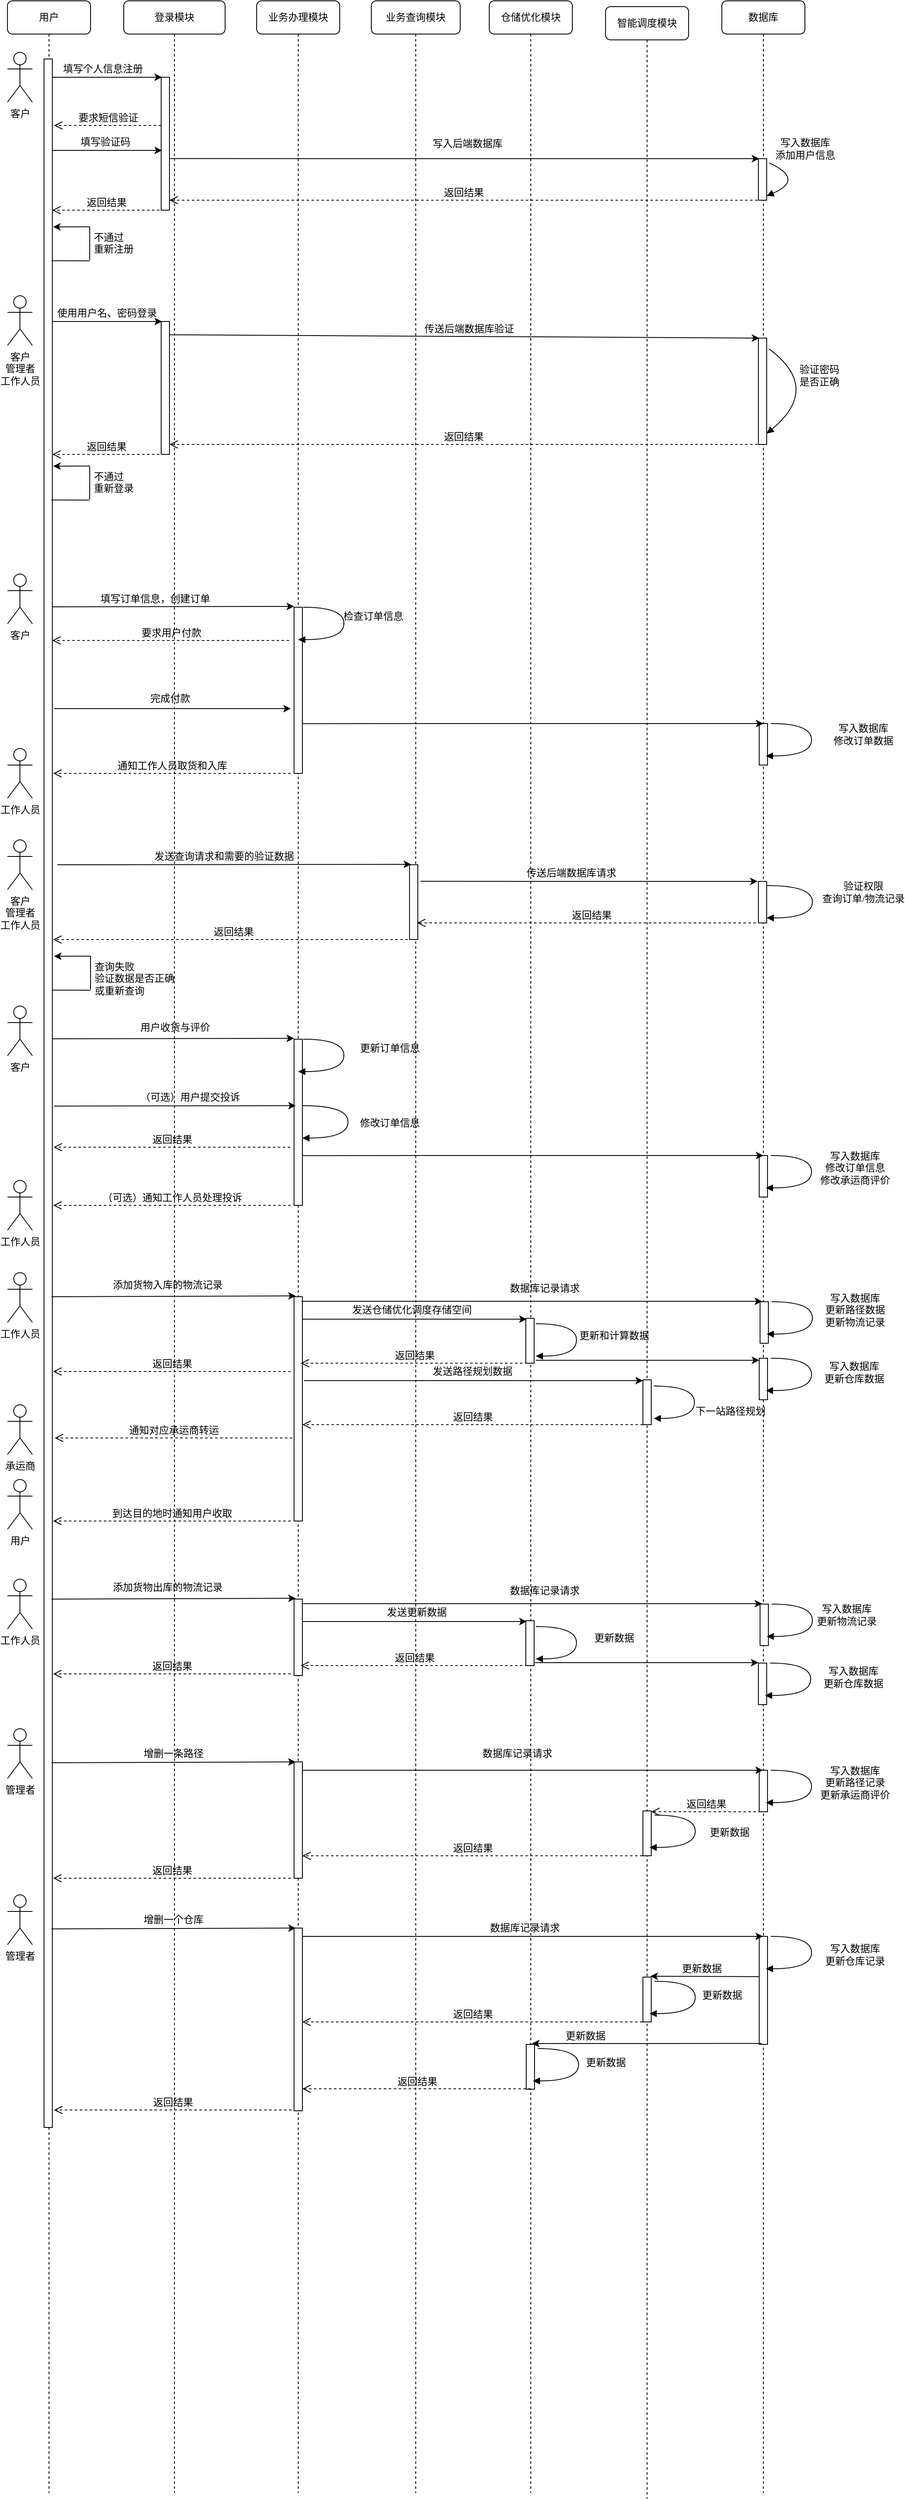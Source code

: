 <mxfile version="12.1.4" type="device" pages="1"><diagram name="Page-1" id="13e1069c-82ec-6db2-03f1-153e76fe0fe0"><mxGraphModel dx="1422" dy="713" grid="1" gridSize="10" guides="1" tooltips="1" connect="1" arrows="1" fold="1" page="1" pageScale="1" pageWidth="1100" pageHeight="850" background="#ffffff" math="0" shadow="0"><root><mxCell id="0"/><mxCell id="1" parent="0"/><mxCell id="7baba1c4bc27f4b0-2" value="登录模块" style="shape=umlLifeline;perimeter=lifelinePerimeter;whiteSpace=wrap;html=1;container=1;collapsible=0;recursiveResize=0;outlineConnect=0;rounded=1;shadow=0;comic=0;labelBackgroundColor=none;strokeColor=#000000;strokeWidth=1;fillColor=#FFFFFF;fontFamily=Verdana;fontSize=12;fontColor=#000000;align=center;" parent="1" vertex="1"><mxGeometry x="240" y="80" width="122" height="3000" as="geometry"/></mxCell><mxCell id="09T6tIwZCqOpD8hp781w-16" value="" style="html=1;points=[];perimeter=orthogonalPerimeter;rounded=0;shadow=0;comic=0;labelBackgroundColor=none;strokeColor=#000000;strokeWidth=1;fillColor=#FFFFFF;fontFamily=Verdana;fontSize=12;fontColor=#000000;align=center;" vertex="1" parent="7baba1c4bc27f4b0-2"><mxGeometry x="45" y="386" width="10" height="160" as="geometry"/></mxCell><mxCell id="09T6tIwZCqOpD8hp781w-185" value="用户收货与评价" style="text;html=1;resizable=0;points=[];autosize=1;align=left;verticalAlign=top;spacingTop=-4;" vertex="1" parent="7baba1c4bc27f4b0-2"><mxGeometry x="18" y="1226" width="100" height="20" as="geometry"/></mxCell><mxCell id="7baba1c4bc27f4b0-3" value="业务办理模块" style="shape=umlLifeline;perimeter=lifelinePerimeter;whiteSpace=wrap;html=1;container=1;collapsible=0;recursiveResize=0;outlineConnect=0;rounded=1;shadow=0;comic=0;labelBackgroundColor=none;strokeColor=#000000;strokeWidth=1;fillColor=#FFFFFF;fontFamily=Verdana;fontSize=12;fontColor=#000000;align=center;" parent="1" vertex="1"><mxGeometry x="400" y="80" width="100" height="3000" as="geometry"/></mxCell><mxCell id="09T6tIwZCqOpD8hp781w-57" value="" style="html=1;points=[];perimeter=orthogonalPerimeter;rounded=0;shadow=0;comic=0;labelBackgroundColor=none;strokeColor=#000000;strokeWidth=1;fillColor=#FFFFFF;fontFamily=Verdana;fontSize=12;fontColor=#000000;align=center;" vertex="1" parent="7baba1c4bc27f4b0-3"><mxGeometry x="45" y="730" width="10" height="200" as="geometry"/></mxCell><mxCell id="09T6tIwZCqOpD8hp781w-117" value="" style="html=1;points=[];perimeter=orthogonalPerimeter;rounded=0;shadow=0;comic=0;labelBackgroundColor=none;strokeColor=#000000;strokeWidth=1;fillColor=#FFFFFF;fontFamily=Verdana;fontSize=12;fontColor=#000000;align=center;" vertex="1" parent="7baba1c4bc27f4b0-3"><mxGeometry x="45" y="1560" width="10" height="270" as="geometry"/></mxCell><mxCell id="09T6tIwZCqOpD8hp781w-207" value="" style="html=1;points=[];perimeter=orthogonalPerimeter;rounded=0;shadow=0;comic=0;labelBackgroundColor=none;strokeColor=#000000;strokeWidth=1;fillColor=#FFFFFF;fontFamily=Verdana;fontSize=12;fontColor=#000000;align=center;" vertex="1" parent="7baba1c4bc27f4b0-3"><mxGeometry x="45" y="2120" width="10" height="140" as="geometry"/></mxCell><mxCell id="7baba1c4bc27f4b0-4" value="业务查询模块" style="shape=umlLifeline;perimeter=lifelinePerimeter;whiteSpace=wrap;html=1;container=1;collapsible=0;recursiveResize=0;outlineConnect=0;rounded=1;shadow=0;comic=0;labelBackgroundColor=none;strokeColor=#000000;strokeWidth=1;fillColor=#FFFFFF;fontFamily=Verdana;fontSize=12;fontColor=#000000;align=center;" parent="1" vertex="1"><mxGeometry x="538" y="80" width="107" height="3000" as="geometry"/></mxCell><mxCell id="09T6tIwZCqOpD8hp781w-84" value="" style="html=1;points=[];perimeter=orthogonalPerimeter;rounded=0;shadow=0;comic=0;labelBackgroundColor=none;strokeColor=#000000;strokeWidth=1;fillColor=#FFFFFF;fontFamily=Verdana;fontSize=12;fontColor=#000000;align=center;" vertex="1" parent="7baba1c4bc27f4b0-4"><mxGeometry x="46" y="1040" width="10" height="90" as="geometry"/></mxCell><mxCell id="09T6tIwZCqOpD8hp781w-149" value="&lt;font face=&quot;Verdana&quot;&gt;发送更新数据&lt;/font&gt;" style="text;html=1;resizable=0;points=[];autosize=1;align=left;verticalAlign=top;spacingTop=-4;" vertex="1" parent="7baba1c4bc27f4b0-4"><mxGeometry x="17" y="1930" width="90" height="20" as="geometry"/></mxCell><mxCell id="7baba1c4bc27f4b0-5" value="仓储优化模块" style="shape=umlLifeline;perimeter=lifelinePerimeter;whiteSpace=wrap;html=1;container=1;collapsible=0;recursiveResize=0;outlineConnect=0;rounded=1;shadow=0;comic=0;labelBackgroundColor=none;strokeColor=#000000;strokeWidth=1;fillColor=#FFFFFF;fontFamily=Verdana;fontSize=12;fontColor=#000000;align=center;" parent="1" vertex="1"><mxGeometry x="680" y="80" width="100" height="3000" as="geometry"/></mxCell><mxCell id="09T6tIwZCqOpD8hp781w-122" value="" style="html=1;points=[];perimeter=orthogonalPerimeter;rounded=0;shadow=0;comic=0;labelBackgroundColor=none;strokeColor=#000000;strokeWidth=1;fillColor=#FFFFFF;fontFamily=Verdana;fontSize=12;fontColor=#000000;align=center;" vertex="1" parent="7baba1c4bc27f4b0-5"><mxGeometry x="44" y="1586" width="10" height="54" as="geometry"/></mxCell><mxCell id="7baba1c4bc27f4b0-6" value="智能调度模块" style="shape=umlLifeline;perimeter=lifelinePerimeter;whiteSpace=wrap;html=1;container=1;collapsible=0;recursiveResize=0;outlineConnect=0;rounded=1;shadow=0;comic=0;labelBackgroundColor=none;strokeColor=#000000;strokeWidth=1;fillColor=#FFFFFF;fontFamily=Verdana;fontSize=12;fontColor=#000000;align=center;" parent="1" vertex="1"><mxGeometry x="820" y="87" width="100" height="3000" as="geometry"/></mxCell><mxCell id="09T6tIwZCqOpD8hp781w-129" value="" style="html=1;points=[];perimeter=orthogonalPerimeter;rounded=0;shadow=0;comic=0;labelBackgroundColor=none;strokeColor=#000000;strokeWidth=1;fillColor=#FFFFFF;fontFamily=Verdana;fontSize=12;fontColor=#000000;align=center;" vertex="1" parent="7baba1c4bc27f4b0-6"><mxGeometry x="45" y="1653" width="10" height="54" as="geometry"/></mxCell><mxCell id="09T6tIwZCqOpD8hp781w-212" value="" style="html=1;points=[];perimeter=orthogonalPerimeter;rounded=0;shadow=0;comic=0;labelBackgroundColor=none;strokeColor=#000000;strokeWidth=1;fillColor=#FFFFFF;fontFamily=Verdana;fontSize=12;fontColor=#000000;align=center;" vertex="1" parent="7baba1c4bc27f4b0-6"><mxGeometry x="45" y="2172" width="10" height="54" as="geometry"/></mxCell><mxCell id="7baba1c4bc27f4b0-7" value="数据库" style="shape=umlLifeline;perimeter=lifelinePerimeter;whiteSpace=wrap;html=1;container=1;collapsible=0;recursiveResize=0;outlineConnect=0;rounded=1;shadow=0;comic=0;labelBackgroundColor=none;strokeColor=#000000;strokeWidth=1;fillColor=#FFFFFF;fontFamily=Verdana;fontSize=12;fontColor=#000000;align=center;" parent="1" vertex="1"><mxGeometry x="960" y="80" width="100" height="3000" as="geometry"/></mxCell><mxCell id="09T6tIwZCqOpD8hp781w-19" value="" style="html=1;points=[];perimeter=orthogonalPerimeter;rounded=0;shadow=0;comic=0;labelBackgroundColor=none;strokeColor=#000000;strokeWidth=1;fillColor=#FFFFFF;fontFamily=Verdana;fontSize=12;fontColor=#000000;align=center;" vertex="1" parent="7baba1c4bc27f4b0-7"><mxGeometry x="44" y="406" width="10" height="128" as="geometry"/></mxCell><mxCell id="09T6tIwZCqOpD8hp781w-24" value="验证密码&lt;br&gt;是否正确" style="html=1;verticalAlign=bottom;endArrow=block;labelBackgroundColor=none;fontFamily=Verdana;fontSize=12;elbow=vertical;edgeStyle=orthogonalEdgeStyle;curved=1;exitX=1.3;exitY=0.102;exitDx=0;exitDy=0;exitPerimeter=0;entryX=1;entryY=0.898;entryDx=0;entryDy=0;entryPerimeter=0;" edge="1" parent="7baba1c4bc27f4b0-7" source="09T6tIwZCqOpD8hp781w-19" target="09T6tIwZCqOpD8hp781w-19"><mxGeometry relative="1" as="geometry"><mxPoint x="70" y="416" as="sourcePoint"/><mxPoint x="70" y="454" as="targetPoint"/><Array as="points"><mxPoint x="120" y="466"/></Array></mxGeometry></mxCell><mxCell id="09T6tIwZCqOpD8hp781w-75" value="" style="html=1;points=[];perimeter=orthogonalPerimeter;rounded=0;shadow=0;comic=0;labelBackgroundColor=none;strokeColor=#000000;strokeWidth=1;fillColor=#FFFFFF;fontFamily=Verdana;fontSize=12;fontColor=#000000;align=center;" vertex="1" parent="7baba1c4bc27f4b0-7"><mxGeometry x="45" y="870" width="10" height="50" as="geometry"/></mxCell><mxCell id="09T6tIwZCqOpD8hp781w-92" value="" style="html=1;points=[];perimeter=orthogonalPerimeter;rounded=0;shadow=0;comic=0;labelBackgroundColor=none;strokeColor=#000000;strokeWidth=1;fillColor=#FFFFFF;fontFamily=Verdana;fontSize=12;fontColor=#000000;align=center;" vertex="1" parent="7baba1c4bc27f4b0-7"><mxGeometry x="44" y="1060" width="10" height="50" as="geometry"/></mxCell><mxCell id="09T6tIwZCqOpD8hp781w-162" value="" style="html=1;points=[];perimeter=orthogonalPerimeter;rounded=0;shadow=0;comic=0;labelBackgroundColor=none;strokeColor=#000000;strokeWidth=1;fillColor=#FFFFFF;fontFamily=Verdana;fontSize=12;fontColor=#000000;align=center;" vertex="1" parent="7baba1c4bc27f4b0-7"><mxGeometry x="45" y="1634" width="10" height="50" as="geometry"/></mxCell><mxCell id="09T6tIwZCqOpD8hp781w-163" value="写入数据库&lt;br&gt;更新仓库数据" style="html=1;verticalAlign=bottom;endArrow=block;labelBackgroundColor=none;fontFamily=Verdana;fontSize=12;elbow=vertical;edgeStyle=orthogonalEdgeStyle;curved=1;exitX=1.066;exitY=0.713;exitPerimeter=0;" edge="1" parent="7baba1c4bc27f4b0-7"><mxGeometry x="0.231" y="-51" relative="1" as="geometry"><mxPoint x="59" y="1634" as="sourcePoint"/><mxPoint x="53" y="1673" as="targetPoint"/><Array as="points"><mxPoint x="108" y="1634"/><mxPoint x="108" y="1673"/></Array><mxPoint x="51" y="46" as="offset"/></mxGeometry></mxCell><mxCell id="09T6tIwZCqOpD8hp781w-210" value="" style="html=1;points=[];perimeter=orthogonalPerimeter;rounded=0;shadow=0;comic=0;labelBackgroundColor=none;strokeColor=#000000;strokeWidth=1;fillColor=#FFFFFF;fontFamily=Verdana;fontSize=12;fontColor=#000000;align=center;" vertex="1" parent="7baba1c4bc27f4b0-7"><mxGeometry x="45" y="2130" width="10" height="50" as="geometry"/></mxCell><mxCell id="7baba1c4bc27f4b0-8" value="用户" style="shape=umlLifeline;perimeter=lifelinePerimeter;whiteSpace=wrap;html=1;container=1;collapsible=0;recursiveResize=0;outlineConnect=0;rounded=1;shadow=0;comic=0;labelBackgroundColor=none;strokeColor=#000000;strokeWidth=1;fillColor=#FFFFFF;fontFamily=Verdana;fontSize=12;fontColor=#000000;align=center;" parent="1" vertex="1"><mxGeometry x="100" y="80" width="100" height="3000" as="geometry"/></mxCell><mxCell id="09T6tIwZCqOpD8hp781w-9" value="" style="html=1;points=[];perimeter=orthogonalPerimeter;rounded=0;shadow=0;comic=0;labelBackgroundColor=none;strokeColor=#000000;strokeWidth=1;fillColor=#FFFFFF;fontFamily=Verdana;fontSize=12;fontColor=#000000;align=center;" vertex="1" parent="7baba1c4bc27f4b0-8"><mxGeometry x="44" y="70" width="10" height="2490" as="geometry"/></mxCell><mxCell id="09T6tIwZCqOpD8hp781w-1" value="客户&lt;br&gt;管理者&lt;br&gt;工作人员" style="shape=umlActor;verticalLabelPosition=bottom;labelBackgroundColor=#ffffff;verticalAlign=top;html=1;outlineConnect=0;" vertex="1" parent="1"><mxGeometry x="100" y="435" width="30" height="60" as="geometry"/></mxCell><mxCell id="09T6tIwZCqOpD8hp781w-15" value="" style="endArrow=classic;html=1;entryX=0.1;entryY=0;entryDx=0;entryDy=0;entryPerimeter=0;" edge="1" parent="1" target="09T6tIwZCqOpD8hp781w-16"><mxGeometry width="50" height="50" relative="1" as="geometry"><mxPoint x="154" y="466" as="sourcePoint"/><mxPoint x="280" y="466" as="targetPoint"/></mxGeometry></mxCell><mxCell id="09T6tIwZCqOpD8hp781w-18" value="&lt;font face=&quot;Verdana&quot;&gt;使用用户名、密码登录&lt;/font&gt;" style="text;html=1;resizable=0;points=[];autosize=1;align=left;verticalAlign=top;spacingTop=-4;" vertex="1" parent="1"><mxGeometry x="158" y="446" width="140" height="20" as="geometry"/></mxCell><mxCell id="09T6tIwZCqOpD8hp781w-21" value="" style="endArrow=classic;html=1;exitX=1;exitY=0.1;exitDx=0;exitDy=0;exitPerimeter=0;entryX=0.1;entryY=0;entryDx=0;entryDy=0;entryPerimeter=0;" edge="1" parent="1" source="09T6tIwZCqOpD8hp781w-16" target="09T6tIwZCqOpD8hp781w-19"><mxGeometry width="50" height="50" relative="1" as="geometry"><mxPoint x="320" y="486" as="sourcePoint"/><mxPoint x="1000" y="487" as="targetPoint"/></mxGeometry></mxCell><mxCell id="09T6tIwZCqOpD8hp781w-22" value="&lt;font face=&quot;Verdana&quot;&gt;传送后端数据库验证&lt;/font&gt;" style="text;html=1;resizable=0;points=[];autosize=1;align=left;verticalAlign=top;spacingTop=-4;" vertex="1" parent="1"><mxGeometry x="600" y="465" width="120" height="20" as="geometry"/></mxCell><mxCell id="09T6tIwZCqOpD8hp781w-25" value="返回结果" style="html=1;verticalAlign=bottom;endArrow=open;dashed=1;endSize=8;labelBackgroundColor=none;fontFamily=Verdana;fontSize=12;edgeStyle=elbowEdgeStyle;elbow=vertical;" edge="1" parent="1" target="09T6tIwZCqOpD8hp781w-16"><mxGeometry relative="1" as="geometry"><mxPoint x="873" y="614" as="targetPoint"/><Array as="points"><mxPoint x="948" y="614"/><mxPoint x="978" y="614"/></Array><mxPoint x="1003" y="614" as="sourcePoint"/></mxGeometry></mxCell><mxCell id="09T6tIwZCqOpD8hp781w-27" value="返回结果" style="html=1;verticalAlign=bottom;endArrow=open;dashed=1;endSize=8;labelBackgroundColor=none;fontFamily=Verdana;fontSize=12;edgeStyle=elbowEdgeStyle;elbow=vertical;exitX=-0.2;exitY=1;exitDx=0;exitDy=0;exitPerimeter=0;" edge="1" parent="1" source="09T6tIwZCqOpD8hp781w-16"><mxGeometry relative="1" as="geometry"><mxPoint x="154" y="626" as="targetPoint"/><Array as="points"/><mxPoint x="280" y="626" as="sourcePoint"/></mxGeometry></mxCell><mxCell id="09T6tIwZCqOpD8hp781w-32" value="" style="endArrow=none;html=1;exitX=1;exitY=0.903;exitDx=0;exitDy=0;exitPerimeter=0;" edge="1" parent="1"><mxGeometry width="50" height="50" relative="1" as="geometry"><mxPoint x="153" y="680.9" as="sourcePoint"/><mxPoint x="199" y="681" as="targetPoint"/></mxGeometry></mxCell><mxCell id="09T6tIwZCqOpD8hp781w-33" value="" style="endArrow=none;html=1;" edge="1" parent="1"><mxGeometry width="50" height="50" relative="1" as="geometry"><mxPoint x="199" y="680" as="sourcePoint"/><mxPoint x="199" y="640" as="targetPoint"/></mxGeometry></mxCell><mxCell id="09T6tIwZCqOpD8hp781w-35" value="" style="endArrow=classic;html=1;entryX=1.2;entryY=0.767;entryDx=0;entryDy=0;entryPerimeter=0;" edge="1" parent="1"><mxGeometry width="50" height="50" relative="1" as="geometry"><mxPoint x="199" y="640" as="sourcePoint"/><mxPoint x="155" y="640.1" as="targetPoint"/></mxGeometry></mxCell><mxCell id="09T6tIwZCqOpD8hp781w-36" value="不通过&lt;br&gt;重新登录" style="text;html=1;resizable=0;points=[];autosize=1;align=left;verticalAlign=top;spacingTop=-4;" vertex="1" parent="1"><mxGeometry x="202" y="643" width="60" height="30" as="geometry"/></mxCell><mxCell id="09T6tIwZCqOpD8hp781w-37" value="" style="html=1;points=[];perimeter=orthogonalPerimeter;rounded=0;shadow=0;comic=0;labelBackgroundColor=none;strokeColor=#000000;strokeWidth=1;fillColor=#FFFFFF;fontFamily=Verdana;fontSize=12;fontColor=#000000;align=center;" vertex="1" parent="1"><mxGeometry x="285" y="172" width="10" height="160" as="geometry"/></mxCell><mxCell id="09T6tIwZCqOpD8hp781w-38" value="" style="html=1;points=[];perimeter=orthogonalPerimeter;rounded=0;shadow=0;comic=0;labelBackgroundColor=none;strokeColor=#000000;strokeWidth=1;fillColor=#FFFFFF;fontFamily=Verdana;fontSize=12;fontColor=#000000;align=center;" vertex="1" parent="1"><mxGeometry x="1004" y="270" width="10" height="50" as="geometry"/></mxCell><mxCell id="09T6tIwZCqOpD8hp781w-39" value="写入数据库&lt;br&gt;添加用户信息" style="html=1;verticalAlign=bottom;endArrow=block;labelBackgroundColor=none;fontFamily=Verdana;fontSize=12;elbow=vertical;edgeStyle=orthogonalEdgeStyle;curved=1;exitX=1.3;exitY=0.102;exitDx=0;exitDy=0;exitPerimeter=0;entryX=1;entryY=0.898;entryDx=0;entryDy=0;entryPerimeter=0;" edge="1" parent="1" source="09T6tIwZCqOpD8hp781w-38" target="09T6tIwZCqOpD8hp781w-38"><mxGeometry x="-0.201" y="18" relative="1" as="geometry"><mxPoint x="70" y="122" as="sourcePoint"/><mxPoint x="70" y="160" as="targetPoint"/><Array as="points"><mxPoint x="1060" y="295"/></Array><mxPoint as="offset"/></mxGeometry></mxCell><mxCell id="09T6tIwZCqOpD8hp781w-40" value="客户" style="shape=umlActor;verticalLabelPosition=bottom;labelBackgroundColor=#ffffff;verticalAlign=top;html=1;outlineConnect=0;" vertex="1" parent="1"><mxGeometry x="100" y="142" width="30" height="60" as="geometry"/></mxCell><mxCell id="09T6tIwZCqOpD8hp781w-41" value="" style="endArrow=classic;html=1;entryX=0.1;entryY=0;entryDx=0;entryDy=0;entryPerimeter=0;" edge="1" parent="1" target="09T6tIwZCqOpD8hp781w-37"><mxGeometry width="50" height="50" relative="1" as="geometry"><mxPoint x="154" y="172" as="sourcePoint"/><mxPoint x="280" y="172" as="targetPoint"/></mxGeometry></mxCell><mxCell id="09T6tIwZCqOpD8hp781w-42" value="&lt;font face=&quot;Verdana&quot;&gt;填写个人信息注册&lt;/font&gt;" style="text;html=1;resizable=0;points=[];autosize=1;align=left;verticalAlign=top;spacingTop=-4;" vertex="1" parent="1"><mxGeometry x="164.5" y="152" width="110" height="20" as="geometry"/></mxCell><mxCell id="09T6tIwZCqOpD8hp781w-43" value="" style="endArrow=classic;html=1;entryX=0.1;entryY=0;entryDx=0;entryDy=0;entryPerimeter=0;exitX=1.071;exitY=0.612;exitDx=0;exitDy=0;exitPerimeter=0;" edge="1" parent="1" source="09T6tIwZCqOpD8hp781w-37" target="09T6tIwZCqOpD8hp781w-38"><mxGeometry width="50" height="50" relative="1" as="geometry"><mxPoint x="330" y="270" as="sourcePoint"/><mxPoint x="1000" y="193" as="targetPoint"/></mxGeometry></mxCell><mxCell id="09T6tIwZCqOpD8hp781w-44" value="&lt;font face=&quot;Verdana&quot;&gt;写入后端数据库&lt;/font&gt;" style="text;html=1;resizable=0;points=[];autosize=1;align=left;verticalAlign=top;spacingTop=-4;" vertex="1" parent="1"><mxGeometry x="610" y="242" width="100" height="20" as="geometry"/></mxCell><mxCell id="09T6tIwZCqOpD8hp781w-45" value="返回结果" style="html=1;verticalAlign=bottom;endArrow=open;dashed=1;endSize=8;labelBackgroundColor=none;fontFamily=Verdana;fontSize=12;edgeStyle=elbowEdgeStyle;elbow=vertical;" edge="1" parent="1" target="09T6tIwZCqOpD8hp781w-37"><mxGeometry relative="1" as="geometry"><mxPoint x="873" y="320" as="targetPoint"/><Array as="points"><mxPoint x="948" y="320"/><mxPoint x="978" y="320"/></Array><mxPoint x="1003" y="320" as="sourcePoint"/></mxGeometry></mxCell><mxCell id="09T6tIwZCqOpD8hp781w-46" value="返回结果" style="html=1;verticalAlign=bottom;endArrow=open;dashed=1;endSize=8;labelBackgroundColor=none;fontFamily=Verdana;fontSize=12;edgeStyle=elbowEdgeStyle;elbow=vertical;exitX=-0.2;exitY=1;exitDx=0;exitDy=0;exitPerimeter=0;" edge="1" parent="1" source="09T6tIwZCqOpD8hp781w-37"><mxGeometry relative="1" as="geometry"><mxPoint x="154" y="332" as="targetPoint"/><Array as="points"/><mxPoint x="280" y="332" as="sourcePoint"/></mxGeometry></mxCell><mxCell id="09T6tIwZCqOpD8hp781w-49" value="要求短信验证" style="html=1;verticalAlign=bottom;endArrow=open;dashed=1;endSize=8;labelBackgroundColor=none;fontFamily=Verdana;fontSize=12;edgeStyle=elbowEdgeStyle;elbow=vertical;exitX=-0.2;exitY=1;exitDx=0;exitDy=0;exitPerimeter=0;" edge="1" parent="1"><mxGeometry relative="1" as="geometry"><mxPoint x="156" y="230" as="targetPoint"/><Array as="points"/><mxPoint x="285" y="230" as="sourcePoint"/></mxGeometry></mxCell><mxCell id="09T6tIwZCqOpD8hp781w-50" value="" style="endArrow=classic;html=1;entryX=0.1;entryY=0;entryDx=0;entryDy=0;entryPerimeter=0;" edge="1" parent="1"><mxGeometry width="50" height="50" relative="1" as="geometry"><mxPoint x="154" y="260" as="sourcePoint"/><mxPoint x="286" y="260" as="targetPoint"/></mxGeometry></mxCell><mxCell id="09T6tIwZCqOpD8hp781w-51" value="填写验证码" style="text;html=1;resizable=0;points=[];autosize=1;align=left;verticalAlign=top;spacingTop=-4;" vertex="1" parent="1"><mxGeometry x="186" y="240" width="80" height="20" as="geometry"/></mxCell><mxCell id="09T6tIwZCqOpD8hp781w-52" value="" style="endArrow=none;html=1;exitX=1;exitY=0.903;exitDx=0;exitDy=0;exitPerimeter=0;" edge="1" parent="1"><mxGeometry width="50" height="50" relative="1" as="geometry"><mxPoint x="153" y="392.9" as="sourcePoint"/><mxPoint x="199" y="393" as="targetPoint"/></mxGeometry></mxCell><mxCell id="09T6tIwZCqOpD8hp781w-53" value="" style="endArrow=none;html=1;" edge="1" parent="1"><mxGeometry width="50" height="50" relative="1" as="geometry"><mxPoint x="199" y="392" as="sourcePoint"/><mxPoint x="199" y="352" as="targetPoint"/></mxGeometry></mxCell><mxCell id="09T6tIwZCqOpD8hp781w-54" value="" style="endArrow=classic;html=1;entryX=1.2;entryY=0.767;entryDx=0;entryDy=0;entryPerimeter=0;" edge="1" parent="1"><mxGeometry width="50" height="50" relative="1" as="geometry"><mxPoint x="199" y="352" as="sourcePoint"/><mxPoint x="155" y="352.1" as="targetPoint"/></mxGeometry></mxCell><mxCell id="09T6tIwZCqOpD8hp781w-55" value="不通过&lt;br&gt;重新注册" style="text;html=1;resizable=0;points=[];autosize=1;align=left;verticalAlign=top;spacingTop=-4;" vertex="1" parent="1"><mxGeometry x="202" y="355" width="60" height="30" as="geometry"/></mxCell><mxCell id="09T6tIwZCqOpD8hp781w-56" value="客户" style="shape=umlActor;verticalLabelPosition=bottom;labelBackgroundColor=#ffffff;verticalAlign=top;html=1;outlineConnect=0;" vertex="1" parent="1"><mxGeometry x="100" y="770" width="30" height="60" as="geometry"/></mxCell><mxCell id="09T6tIwZCqOpD8hp781w-58" value="填写订单信息，创建订单" style="text;html=1;resizable=0;points=[];autosize=1;align=left;verticalAlign=top;spacingTop=-4;" vertex="1" parent="1"><mxGeometry x="210" y="790" width="150" height="20" as="geometry"/></mxCell><mxCell id="09T6tIwZCqOpD8hp781w-60" value="" style="endArrow=classic;html=1;entryX=0;entryY=-0.005;entryDx=0;entryDy=0;entryPerimeter=0;exitX=1.6;exitY=0.606;exitDx=0;exitDy=0;exitPerimeter=0;" edge="1" parent="1" target="09T6tIwZCqOpD8hp781w-57"><mxGeometry width="50" height="50" relative="1" as="geometry"><mxPoint x="154" y="809.54" as="sourcePoint"/><mxPoint x="438.9" y="809.63" as="targetPoint"/></mxGeometry></mxCell><mxCell id="09T6tIwZCqOpD8hp781w-61" value="要求用户付款" style="html=1;verticalAlign=bottom;endArrow=open;dashed=1;endSize=8;labelBackgroundColor=none;fontFamily=Verdana;fontSize=12;edgeStyle=elbowEdgeStyle;elbow=vertical;" edge="1" parent="1"><mxGeometry relative="1" as="geometry"><mxPoint x="154" y="850" as="targetPoint"/><mxPoint x="439" y="850" as="sourcePoint"/></mxGeometry></mxCell><mxCell id="09T6tIwZCqOpD8hp781w-65" value="检查订单信息" style="html=1;verticalAlign=bottom;endArrow=block;labelBackgroundColor=none;fontFamily=Verdana;fontSize=12;elbow=vertical;edgeStyle=orthogonalEdgeStyle;curved=1;exitX=1.066;exitY=0.713;exitPerimeter=0;" edge="1" parent="1"><mxGeometry x="0.231" y="-40" relative="1" as="geometry"><mxPoint x="456" y="810" as="sourcePoint"/><mxPoint x="450" y="849" as="targetPoint"/><Array as="points"><mxPoint x="505" y="810"/><mxPoint x="505" y="849"/></Array><mxPoint x="35" y="21" as="offset"/></mxGeometry></mxCell><mxCell id="09T6tIwZCqOpD8hp781w-66" value="" style="endArrow=none;html=1;exitX=1;exitY=0.903;exitDx=0;exitDy=0;exitPerimeter=0;" edge="1" parent="1"><mxGeometry width="50" height="50" relative="1" as="geometry"><mxPoint x="154" y="1270.9" as="sourcePoint"/><mxPoint x="200" y="1271" as="targetPoint"/></mxGeometry></mxCell><mxCell id="09T6tIwZCqOpD8hp781w-67" value="" style="endArrow=none;html=1;" edge="1" parent="1"><mxGeometry width="50" height="50" relative="1" as="geometry"><mxPoint x="200" y="1270" as="sourcePoint"/><mxPoint x="200" y="1230" as="targetPoint"/></mxGeometry></mxCell><mxCell id="09T6tIwZCqOpD8hp781w-68" value="" style="endArrow=classic;html=1;entryX=1.2;entryY=0.767;entryDx=0;entryDy=0;entryPerimeter=0;" edge="1" parent="1"><mxGeometry width="50" height="50" relative="1" as="geometry"><mxPoint x="200" y="1230" as="sourcePoint"/><mxPoint x="156" y="1230.1" as="targetPoint"/></mxGeometry></mxCell><mxCell id="09T6tIwZCqOpD8hp781w-69" value="查询失败&lt;br&gt;验证数据是否正确&lt;br&gt;或重新查询" style="text;html=1;resizable=0;points=[];autosize=1;align=left;verticalAlign=top;spacingTop=-4;" vertex="1" parent="1"><mxGeometry x="203" y="1233" width="110" height="40" as="geometry"/></mxCell><mxCell id="09T6tIwZCqOpD8hp781w-71" value="" style="endArrow=classic;html=1;" edge="1" parent="1"><mxGeometry width="50" height="50" relative="1" as="geometry"><mxPoint x="156" y="932" as="sourcePoint"/><mxPoint x="441" y="932" as="targetPoint"/></mxGeometry></mxCell><mxCell id="09T6tIwZCqOpD8hp781w-72" value="&lt;font face=&quot;Verdana&quot;&gt;完成付款&lt;/font&gt;" style="text;html=1;resizable=0;points=[];autosize=1;align=left;verticalAlign=top;spacingTop=-4;" vertex="1" parent="1"><mxGeometry x="270" y="910" width="60" height="20" as="geometry"/></mxCell><mxCell id="09T6tIwZCqOpD8hp781w-74" value="" style="endArrow=classic;html=1;entryX=0.5;entryY=0;entryDx=0;entryDy=0;entryPerimeter=0;exitX=1;exitY=0.667;exitDx=0;exitDy=0;exitPerimeter=0;" edge="1" parent="1"><mxGeometry width="50" height="50" relative="1" as="geometry"><mxPoint x="455" y="950.07" as="sourcePoint"/><mxPoint x="1010" y="950" as="targetPoint"/></mxGeometry></mxCell><mxCell id="09T6tIwZCqOpD8hp781w-80" value="写入数据库&lt;br&gt;修改订单数据" style="html=1;verticalAlign=bottom;endArrow=block;labelBackgroundColor=none;fontFamily=Verdana;fontSize=12;elbow=vertical;edgeStyle=orthogonalEdgeStyle;curved=1;exitX=1.066;exitY=0.713;exitPerimeter=0;" edge="1" parent="1"><mxGeometry x="0.231" y="-63" relative="1" as="geometry"><mxPoint x="1019" y="950" as="sourcePoint"/><mxPoint x="1013" y="989" as="targetPoint"/><Array as="points"><mxPoint x="1068" y="950"/><mxPoint x="1068" y="989"/></Array><mxPoint x="62" y="54" as="offset"/></mxGeometry></mxCell><mxCell id="09T6tIwZCqOpD8hp781w-85" value="" style="endArrow=classic;html=1;exitX=1.6;exitY=0.606;exitDx=0;exitDy=0;exitPerimeter=0;" edge="1" parent="1"><mxGeometry width="50" height="50" relative="1" as="geometry"><mxPoint x="160" y="1120.04" as="sourcePoint"/><mxPoint x="586" y="1119.5" as="targetPoint"/></mxGeometry></mxCell><mxCell id="09T6tIwZCqOpD8hp781w-86" value="&lt;font face=&quot;Verdana&quot;&gt;发送查询请求和需要的验证数据&lt;/font&gt;" style="text;html=1;resizable=0;points=[];autosize=1;align=left;verticalAlign=top;spacingTop=-4;" vertex="1" parent="1"><mxGeometry x="275" y="1100" width="180" height="20" as="geometry"/></mxCell><mxCell id="09T6tIwZCqOpD8hp781w-91" value="" style="endArrow=classic;html=1;exitX=1.071;exitY=0.612;exitDx=0;exitDy=0;exitPerimeter=0;" edge="1" parent="1"><mxGeometry width="50" height="50" relative="1" as="geometry"><mxPoint x="597.21" y="1139.92" as="sourcePoint"/><mxPoint x="1003" y="1140" as="targetPoint"/></mxGeometry></mxCell><mxCell id="09T6tIwZCqOpD8hp781w-94" value="验证权限&lt;br&gt;查询订单/物流记录" style="html=1;verticalAlign=bottom;endArrow=block;labelBackgroundColor=none;fontFamily=Verdana;fontSize=12;elbow=vertical;edgeStyle=orthogonalEdgeStyle;curved=1;" edge="1" parent="1"><mxGeometry x="0.262" y="-63" relative="1" as="geometry"><mxPoint x="1014" y="1145" as="sourcePoint"/><mxPoint x="1014" y="1184" as="targetPoint"/><Array as="points"><mxPoint x="1069" y="1145"/><mxPoint x="1069" y="1184"/></Array><mxPoint x="61" y="49" as="offset"/></mxGeometry></mxCell><mxCell id="09T6tIwZCqOpD8hp781w-96" value="&lt;font face=&quot;Verdana&quot;&gt;传送后端数据库请求&lt;/font&gt;" style="text;html=1;resizable=0;points=[];autosize=1;align=left;verticalAlign=top;spacingTop=-4;" vertex="1" parent="1"><mxGeometry x="723" y="1120" width="120" height="20" as="geometry"/></mxCell><mxCell id="09T6tIwZCqOpD8hp781w-98" value="返回结果" style="html=1;verticalAlign=bottom;endArrow=open;dashed=1;endSize=8;labelBackgroundColor=none;fontFamily=Verdana;fontSize=12;edgeStyle=elbowEdgeStyle;elbow=vertical;exitX=0.1;exitY=1;exitDx=0;exitDy=0;exitPerimeter=0;" edge="1" parent="1"><mxGeometry relative="1" as="geometry"><mxPoint x="593" y="1190" as="targetPoint"/><mxPoint x="1013" y="1190" as="sourcePoint"/></mxGeometry></mxCell><mxCell id="09T6tIwZCqOpD8hp781w-99" value="返回结果" style="html=1;verticalAlign=bottom;endArrow=open;dashed=1;endSize=8;labelBackgroundColor=none;fontFamily=Verdana;fontSize=12;edgeStyle=elbowEdgeStyle;elbow=vertical;exitX=0.1;exitY=0.995;exitDx=0;exitDy=0;exitPerimeter=0;" edge="1" parent="1"><mxGeometry relative="1" as="geometry"><mxPoint x="155" y="1210" as="targetPoint"/><mxPoint x="588" y="1210" as="sourcePoint"/></mxGeometry></mxCell><mxCell id="09T6tIwZCqOpD8hp781w-102" value="客户&lt;br&gt;管理者&lt;br&gt;工作人员" style="shape=umlActor;verticalLabelPosition=bottom;labelBackgroundColor=#ffffff;verticalAlign=top;html=1;outlineConnect=0;" vertex="1" parent="1"><mxGeometry x="100" y="1090" width="30" height="60" as="geometry"/></mxCell><mxCell id="09T6tIwZCqOpD8hp781w-113" value="通知工作人员取货和入库" style="html=1;verticalAlign=bottom;endArrow=open;dashed=1;endSize=8;labelBackgroundColor=none;fontFamily=Verdana;fontSize=12;edgeStyle=elbowEdgeStyle;elbow=vertical;" edge="1" parent="1"><mxGeometry relative="1" as="geometry"><mxPoint x="155" y="1010" as="targetPoint"/><mxPoint x="441" y="1010" as="sourcePoint"/></mxGeometry></mxCell><mxCell id="09T6tIwZCqOpD8hp781w-114" value="工作人员" style="shape=umlActor;verticalLabelPosition=bottom;labelBackgroundColor=#ffffff;verticalAlign=top;html=1;outlineConnect=0;" vertex="1" parent="1"><mxGeometry x="100" y="1611" width="30" height="60" as="geometry"/></mxCell><mxCell id="09T6tIwZCqOpD8hp781w-118" value="" style="endArrow=classic;html=1;" edge="1" parent="1"><mxGeometry width="50" height="50" relative="1" as="geometry"><mxPoint x="153" y="1640" as="sourcePoint"/><mxPoint x="447" y="1639" as="targetPoint"/></mxGeometry></mxCell><mxCell id="09T6tIwZCqOpD8hp781w-119" value="&lt;font face=&quot;Verdana&quot;&gt;添加货物入库的物流记录&lt;/font&gt;" style="text;html=1;resizable=0;points=[];autosize=1;align=left;verticalAlign=top;spacingTop=-4;" vertex="1" parent="1"><mxGeometry x="225" y="1616" width="150" height="20" as="geometry"/></mxCell><mxCell id="09T6tIwZCqOpD8hp781w-120" value="返回结果" style="html=1;verticalAlign=bottom;endArrow=open;dashed=1;endSize=8;labelBackgroundColor=none;fontFamily=Verdana;fontSize=12;edgeStyle=elbowEdgeStyle;elbow=vertical;" edge="1" parent="1"><mxGeometry relative="1" as="geometry"><mxPoint x="155" y="1730" as="targetPoint"/><mxPoint x="441" y="1730" as="sourcePoint"/></mxGeometry></mxCell><mxCell id="09T6tIwZCqOpD8hp781w-124" value="" style="endArrow=classic;html=1;" edge="1" parent="1"><mxGeometry width="50" height="50" relative="1" as="geometry"><mxPoint x="455" y="1667" as="sourcePoint"/><mxPoint x="725" y="1667" as="targetPoint"/></mxGeometry></mxCell><mxCell id="09T6tIwZCqOpD8hp781w-125" value="&lt;font face=&quot;Verdana&quot;&gt;发送仓储优化调度存储空间&lt;/font&gt;" style="text;html=1;resizable=0;points=[];autosize=1;align=left;verticalAlign=top;spacingTop=-4;" vertex="1" parent="1"><mxGeometry x="513" y="1646" width="160" height="20" as="geometry"/></mxCell><mxCell id="09T6tIwZCqOpD8hp781w-126" value="返回结果" style="html=1;verticalAlign=bottom;endArrow=open;dashed=1;endSize=8;labelBackgroundColor=none;fontFamily=Verdana;fontSize=12;edgeStyle=elbowEdgeStyle;elbow=vertical;" edge="1" parent="1"><mxGeometry relative="1" as="geometry"><mxPoint x="453" y="1720" as="targetPoint"/><mxPoint x="726" y="1720" as="sourcePoint"/></mxGeometry></mxCell><mxCell id="09T6tIwZCqOpD8hp781w-128" value="更新和计算数据" style="html=1;verticalAlign=bottom;endArrow=block;labelBackgroundColor=none;fontFamily=Verdana;fontSize=12;elbow=vertical;edgeStyle=orthogonalEdgeStyle;curved=1;exitX=1.066;exitY=0.713;exitPerimeter=0;" edge="1" parent="1"><mxGeometry x="0.285" y="-48" relative="1" as="geometry"><mxPoint x="736" y="1672.5" as="sourcePoint"/><mxPoint x="736" y="1711.5" as="targetPoint"/><Array as="points"><mxPoint x="785" y="1672.5"/><mxPoint x="785" y="1711.5"/></Array><mxPoint x="45" y="32" as="offset"/></mxGeometry></mxCell><mxCell id="09T6tIwZCqOpD8hp781w-130" value="" style="endArrow=classic;html=1;" edge="1" parent="1" target="09T6tIwZCqOpD8hp781w-129"><mxGeometry width="50" height="50" relative="1" as="geometry"><mxPoint x="457" y="1741" as="sourcePoint"/><mxPoint x="727" y="1741" as="targetPoint"/></mxGeometry></mxCell><mxCell id="09T6tIwZCqOpD8hp781w-131" value="&lt;font face=&quot;Verdana&quot;&gt;发送路径规划数据&lt;/font&gt;" style="text;html=1;resizable=0;points=[];autosize=1;align=left;verticalAlign=top;spacingTop=-4;" vertex="1" parent="1"><mxGeometry x="610" y="1720" width="110" height="20" as="geometry"/></mxCell><mxCell id="09T6tIwZCqOpD8hp781w-132" value="返回结果" style="html=1;verticalAlign=bottom;endArrow=open;dashed=1;endSize=8;labelBackgroundColor=none;fontFamily=Verdana;fontSize=12;edgeStyle=elbowEdgeStyle;elbow=vertical;" edge="1" parent="1" source="09T6tIwZCqOpD8hp781w-129"><mxGeometry relative="1" as="geometry"><mxPoint x="455" y="1794" as="targetPoint"/><mxPoint x="728" y="1794" as="sourcePoint"/></mxGeometry></mxCell><mxCell id="09T6tIwZCqOpD8hp781w-133" value="下一站路径规划" style="html=1;verticalAlign=bottom;endArrow=block;labelBackgroundColor=none;fontFamily=Verdana;fontSize=12;elbow=vertical;edgeStyle=orthogonalEdgeStyle;curved=1;exitX=1.066;exitY=0.713;exitPerimeter=0;" edge="1" parent="1"><mxGeometry x="0.295" y="-43" relative="1" as="geometry"><mxPoint x="878" y="1747.5" as="sourcePoint"/><mxPoint x="878" y="1786.5" as="targetPoint"/><Array as="points"><mxPoint x="927" y="1747"/><mxPoint x="927" y="1786"/></Array><mxPoint x="43" y="43" as="offset"/></mxGeometry></mxCell><mxCell id="09T6tIwZCqOpD8hp781w-136" value="通知对应承运商转运" style="html=1;verticalAlign=bottom;endArrow=open;dashed=1;endSize=8;labelBackgroundColor=none;fontFamily=Verdana;fontSize=12;edgeStyle=elbowEdgeStyle;elbow=vertical;" edge="1" parent="1"><mxGeometry relative="1" as="geometry"><mxPoint x="157" y="1810" as="targetPoint"/><mxPoint x="443" y="1810" as="sourcePoint"/></mxGeometry></mxCell><mxCell id="09T6tIwZCqOpD8hp781w-137" value="" style="endArrow=classic;html=1;" edge="1" parent="1"><mxGeometry width="50" height="50" relative="1" as="geometry"><mxPoint x="454" y="1645.5" as="sourcePoint"/><mxPoint x="1008.5" y="1645.5" as="targetPoint"/></mxGeometry></mxCell><mxCell id="09T6tIwZCqOpD8hp781w-138" value="" style="html=1;points=[];perimeter=orthogonalPerimeter;rounded=0;shadow=0;comic=0;labelBackgroundColor=none;strokeColor=#000000;strokeWidth=1;fillColor=#FFFFFF;fontFamily=Verdana;fontSize=12;fontColor=#000000;align=center;" vertex="1" parent="1"><mxGeometry x="1006" y="1646" width="10" height="50" as="geometry"/></mxCell><mxCell id="09T6tIwZCqOpD8hp781w-139" value="写入数据库&lt;br&gt;更新路径数据&lt;br&gt;更新物流记录" style="html=1;verticalAlign=bottom;endArrow=block;labelBackgroundColor=none;fontFamily=Verdana;fontSize=12;elbow=vertical;edgeStyle=orthogonalEdgeStyle;curved=1;exitX=1.066;exitY=0.713;exitPerimeter=0;" edge="1" parent="1"><mxGeometry x="0.231" y="-51" relative="1" as="geometry"><mxPoint x="1020" y="1646" as="sourcePoint"/><mxPoint x="1014" y="1685" as="targetPoint"/><Array as="points"><mxPoint x="1069" y="1646"/><mxPoint x="1069" y="1685"/></Array><mxPoint x="51" y="46" as="offset"/></mxGeometry></mxCell><mxCell id="09T6tIwZCqOpD8hp781w-140" value="&lt;font face=&quot;Verdana&quot;&gt;数据库记录请求&lt;/font&gt;" style="text;html=1;resizable=0;points=[];autosize=1;align=left;verticalAlign=top;spacingTop=-4;" vertex="1" parent="1"><mxGeometry x="703" y="1620" width="100" height="20" as="geometry"/></mxCell><mxCell id="09T6tIwZCqOpD8hp781w-141" value="" style="html=1;points=[];perimeter=orthogonalPerimeter;rounded=0;shadow=0;comic=0;labelBackgroundColor=none;strokeColor=#000000;strokeWidth=1;fillColor=#FFFFFF;fontFamily=Verdana;fontSize=12;fontColor=#000000;align=center;" vertex="1" parent="1"><mxGeometry x="445" y="2004" width="10" height="92" as="geometry"/></mxCell><mxCell id="09T6tIwZCqOpD8hp781w-142" value="" style="html=1;points=[];perimeter=orthogonalPerimeter;rounded=0;shadow=0;comic=0;labelBackgroundColor=none;strokeColor=#000000;strokeWidth=1;fillColor=#FFFFFF;fontFamily=Verdana;fontSize=12;fontColor=#000000;align=center;" vertex="1" parent="1"><mxGeometry x="724" y="2030" width="10" height="54" as="geometry"/></mxCell><mxCell id="09T6tIwZCqOpD8hp781w-144" value="工作人员" style="shape=umlActor;verticalLabelPosition=bottom;labelBackgroundColor=#ffffff;verticalAlign=top;html=1;outlineConnect=0;" vertex="1" parent="1"><mxGeometry x="100" y="1980" width="30" height="60" as="geometry"/></mxCell><mxCell id="09T6tIwZCqOpD8hp781w-145" value="" style="endArrow=classic;html=1;" edge="1" parent="1"><mxGeometry width="50" height="50" relative="1" as="geometry"><mxPoint x="153" y="2004" as="sourcePoint"/><mxPoint x="447" y="2003" as="targetPoint"/></mxGeometry></mxCell><mxCell id="09T6tIwZCqOpD8hp781w-146" value="&lt;font face=&quot;Verdana&quot;&gt;添加货物出库的物流记录&lt;/font&gt;" style="text;html=1;resizable=0;points=[];autosize=1;align=left;verticalAlign=top;spacingTop=-4;" vertex="1" parent="1"><mxGeometry x="225" y="1980" width="150" height="20" as="geometry"/></mxCell><mxCell id="09T6tIwZCqOpD8hp781w-147" value="返回结果" style="html=1;verticalAlign=bottom;endArrow=open;dashed=1;endSize=8;labelBackgroundColor=none;fontFamily=Verdana;fontSize=12;edgeStyle=elbowEdgeStyle;elbow=vertical;" edge="1" parent="1"><mxGeometry relative="1" as="geometry"><mxPoint x="155" y="2094" as="targetPoint"/><mxPoint x="441" y="2094" as="sourcePoint"/></mxGeometry></mxCell><mxCell id="09T6tIwZCqOpD8hp781w-148" value="" style="endArrow=classic;html=1;" edge="1" parent="1"><mxGeometry width="50" height="50" relative="1" as="geometry"><mxPoint x="455" y="2031" as="sourcePoint"/><mxPoint x="725" y="2031" as="targetPoint"/></mxGeometry></mxCell><mxCell id="09T6tIwZCqOpD8hp781w-150" value="返回结果" style="html=1;verticalAlign=bottom;endArrow=open;dashed=1;endSize=8;labelBackgroundColor=none;fontFamily=Verdana;fontSize=12;edgeStyle=elbowEdgeStyle;elbow=vertical;" edge="1" parent="1"><mxGeometry relative="1" as="geometry"><mxPoint x="453" y="2084" as="targetPoint"/><mxPoint x="726" y="2084" as="sourcePoint"/></mxGeometry></mxCell><mxCell id="09T6tIwZCqOpD8hp781w-151" value="更新数据" style="html=1;verticalAlign=bottom;endArrow=block;labelBackgroundColor=none;fontFamily=Verdana;fontSize=12;elbow=vertical;edgeStyle=orthogonalEdgeStyle;curved=1;exitX=1.066;exitY=0.713;exitPerimeter=0;" edge="1" parent="1"><mxGeometry x="0.285" y="-48" relative="1" as="geometry"><mxPoint x="736" y="2037" as="sourcePoint"/><mxPoint x="736" y="2076" as="targetPoint"/><Array as="points"><mxPoint x="785" y="2036.5"/><mxPoint x="785" y="2075.5"/></Array><mxPoint x="45" y="32" as="offset"/></mxGeometry></mxCell><mxCell id="09T6tIwZCqOpD8hp781w-157" value="" style="endArrow=classic;html=1;" edge="1" parent="1"><mxGeometry width="50" height="50" relative="1" as="geometry"><mxPoint x="454" y="2009.5" as="sourcePoint"/><mxPoint x="1008.5" y="2009.5" as="targetPoint"/></mxGeometry></mxCell><mxCell id="09T6tIwZCqOpD8hp781w-158" value="" style="html=1;points=[];perimeter=orthogonalPerimeter;rounded=0;shadow=0;comic=0;labelBackgroundColor=none;strokeColor=#000000;strokeWidth=1;fillColor=#FFFFFF;fontFamily=Verdana;fontSize=12;fontColor=#000000;align=center;" vertex="1" parent="1"><mxGeometry x="1006" y="2010" width="10" height="50" as="geometry"/></mxCell><mxCell id="09T6tIwZCqOpD8hp781w-159" value="写入数据库&lt;br&gt;更新物流记录" style="html=1;verticalAlign=bottom;endArrow=block;labelBackgroundColor=none;fontFamily=Verdana;fontSize=12;elbow=vertical;edgeStyle=orthogonalEdgeStyle;curved=1;exitX=1.066;exitY=0.713;exitPerimeter=0;" edge="1" parent="1"><mxGeometry x="0.231" y="-42" relative="1" as="geometry"><mxPoint x="1020" y="2010" as="sourcePoint"/><mxPoint x="1014" y="2049" as="targetPoint"/><Array as="points"><mxPoint x="1069" y="2010"/><mxPoint x="1069" y="2049"/></Array><mxPoint x="41" y="33" as="offset"/></mxGeometry></mxCell><mxCell id="09T6tIwZCqOpD8hp781w-160" value="&lt;font face=&quot;Verdana&quot;&gt;数据库记录请求&lt;/font&gt;" style="text;html=1;resizable=0;points=[];autosize=1;align=left;verticalAlign=top;spacingTop=-4;" vertex="1" parent="1"><mxGeometry x="703" y="1984" width="100" height="20" as="geometry"/></mxCell><mxCell id="09T6tIwZCqOpD8hp781w-161" value="" style="endArrow=classic;html=1;" edge="1" parent="1" target="09T6tIwZCqOpD8hp781w-162"><mxGeometry width="50" height="50" relative="1" as="geometry"><mxPoint x="736" y="1716.5" as="sourcePoint"/><mxPoint x="1000" y="1716" as="targetPoint"/></mxGeometry></mxCell><mxCell id="09T6tIwZCqOpD8hp781w-164" value="" style="html=1;points=[];perimeter=orthogonalPerimeter;rounded=0;shadow=0;comic=0;labelBackgroundColor=none;strokeColor=#000000;strokeWidth=1;fillColor=#FFFFFF;fontFamily=Verdana;fontSize=12;fontColor=#000000;align=center;" vertex="1" parent="1"><mxGeometry x="1004" y="2081" width="10" height="50" as="geometry"/></mxCell><mxCell id="09T6tIwZCqOpD8hp781w-165" value="写入数据库&lt;br&gt;更新仓库数据" style="html=1;verticalAlign=bottom;endArrow=block;labelBackgroundColor=none;fontFamily=Verdana;fontSize=12;elbow=vertical;edgeStyle=orthogonalEdgeStyle;curved=1;exitX=1.066;exitY=0.713;exitPerimeter=0;" edge="1" parent="1"><mxGeometry x="0.231" y="-51" relative="1" as="geometry"><mxPoint x="1018" y="2081" as="sourcePoint"/><mxPoint x="1012" y="2120" as="targetPoint"/><Array as="points"><mxPoint x="1067" y="2081"/><mxPoint x="1067" y="2120"/></Array><mxPoint x="51" y="46" as="offset"/></mxGeometry></mxCell><mxCell id="09T6tIwZCqOpD8hp781w-166" value="" style="endArrow=classic;html=1;" edge="1" parent="1"><mxGeometry width="50" height="50" relative="1" as="geometry"><mxPoint x="735" y="2080.5" as="sourcePoint"/><mxPoint x="1004" y="2080.5" as="targetPoint"/></mxGeometry></mxCell><mxCell id="09T6tIwZCqOpD8hp781w-169" value="承运商" style="shape=umlActor;verticalLabelPosition=bottom;labelBackgroundColor=#ffffff;verticalAlign=top;html=1;outlineConnect=0;" vertex="1" parent="1"><mxGeometry x="100" y="1770" width="30" height="60" as="geometry"/></mxCell><mxCell id="09T6tIwZCqOpD8hp781w-173" value="工作人员" style="shape=umlActor;verticalLabelPosition=bottom;labelBackgroundColor=#ffffff;verticalAlign=top;html=1;outlineConnect=0;" vertex="1" parent="1"><mxGeometry x="100" y="980" width="30" height="60" as="geometry"/></mxCell><mxCell id="09T6tIwZCqOpD8hp781w-182" value="" style="html=1;points=[];perimeter=orthogonalPerimeter;rounded=0;shadow=0;comic=0;labelBackgroundColor=none;strokeColor=#000000;strokeWidth=1;fillColor=#FFFFFF;fontFamily=Verdana;fontSize=12;fontColor=#000000;align=center;" vertex="1" parent="1"><mxGeometry x="445" y="1330" width="10" height="200" as="geometry"/></mxCell><mxCell id="09T6tIwZCqOpD8hp781w-183" value="" style="html=1;points=[];perimeter=orthogonalPerimeter;rounded=0;shadow=0;comic=0;labelBackgroundColor=none;strokeColor=#000000;strokeWidth=1;fillColor=#FFFFFF;fontFamily=Verdana;fontSize=12;fontColor=#000000;align=center;" vertex="1" parent="1"><mxGeometry x="1005" y="1470" width="10" height="50" as="geometry"/></mxCell><mxCell id="09T6tIwZCqOpD8hp781w-184" value="客户" style="shape=umlActor;verticalLabelPosition=bottom;labelBackgroundColor=#ffffff;verticalAlign=top;html=1;outlineConnect=0;" vertex="1" parent="1"><mxGeometry x="100" y="1290" width="30" height="60" as="geometry"/></mxCell><mxCell id="09T6tIwZCqOpD8hp781w-186" value="" style="endArrow=classic;html=1;entryX=0;entryY=-0.005;entryDx=0;entryDy=0;entryPerimeter=0;exitX=1.6;exitY=0.606;exitDx=0;exitDy=0;exitPerimeter=0;" edge="1" parent="1" target="09T6tIwZCqOpD8hp781w-182"><mxGeometry width="50" height="50" relative="1" as="geometry"><mxPoint x="154" y="1329.54" as="sourcePoint"/><mxPoint x="438.9" y="1329.63" as="targetPoint"/></mxGeometry></mxCell><mxCell id="09T6tIwZCqOpD8hp781w-187" value="返回结果" style="html=1;verticalAlign=bottom;endArrow=open;dashed=1;endSize=8;labelBackgroundColor=none;fontFamily=Verdana;fontSize=12;edgeStyle=elbowEdgeStyle;elbow=vertical;" edge="1" parent="1"><mxGeometry relative="1" as="geometry"><mxPoint x="155.5" y="1460" as="targetPoint"/><mxPoint x="440.5" y="1460" as="sourcePoint"/></mxGeometry></mxCell><mxCell id="09T6tIwZCqOpD8hp781w-188" value="更新订单信息" style="html=1;verticalAlign=bottom;endArrow=block;labelBackgroundColor=none;fontFamily=Verdana;fontSize=12;elbow=vertical;edgeStyle=orthogonalEdgeStyle;curved=1;exitX=1.066;exitY=0.713;exitPerimeter=0;" edge="1" parent="1"><mxGeometry x="0.231" y="-58" relative="1" as="geometry"><mxPoint x="456" y="1330" as="sourcePoint"/><mxPoint x="450" y="1369" as="targetPoint"/><Array as="points"><mxPoint x="505" y="1330"/><mxPoint x="505" y="1369"/></Array><mxPoint x="55" y="39" as="offset"/></mxGeometry></mxCell><mxCell id="09T6tIwZCqOpD8hp781w-191" value="" style="endArrow=classic;html=1;entryX=0.5;entryY=0;entryDx=0;entryDy=0;entryPerimeter=0;exitX=1;exitY=0.667;exitDx=0;exitDy=0;exitPerimeter=0;" edge="1" parent="1"><mxGeometry width="50" height="50" relative="1" as="geometry"><mxPoint x="455" y="1470.07" as="sourcePoint"/><mxPoint x="1010" y="1470" as="targetPoint"/></mxGeometry></mxCell><mxCell id="09T6tIwZCqOpD8hp781w-192" value="写入数据库&lt;br&gt;修改订单信息&lt;br&gt;修改承运商评价" style="html=1;verticalAlign=bottom;endArrow=block;labelBackgroundColor=none;fontFamily=Verdana;fontSize=12;elbow=vertical;edgeStyle=orthogonalEdgeStyle;curved=1;exitX=1.066;exitY=0.713;exitPerimeter=0;" edge="1" parent="1"><mxGeometry x="0.231" y="-52" relative="1" as="geometry"><mxPoint x="1019" y="1470" as="sourcePoint"/><mxPoint x="1013" y="1509" as="targetPoint"/><Array as="points"><mxPoint x="1068" y="1470"/><mxPoint x="1068" y="1509"/></Array><mxPoint x="52" y="52" as="offset"/></mxGeometry></mxCell><mxCell id="09T6tIwZCqOpD8hp781w-193" value="（可选）通知工作人员处理投诉" style="html=1;verticalAlign=bottom;endArrow=open;dashed=1;endSize=8;labelBackgroundColor=none;fontFamily=Verdana;fontSize=12;edgeStyle=elbowEdgeStyle;elbow=vertical;" edge="1" parent="1"><mxGeometry relative="1" as="geometry"><mxPoint x="155" y="1530" as="targetPoint"/><mxPoint x="441" y="1530" as="sourcePoint"/></mxGeometry></mxCell><mxCell id="09T6tIwZCqOpD8hp781w-194" value="工作人员" style="shape=umlActor;verticalLabelPosition=bottom;labelBackgroundColor=#ffffff;verticalAlign=top;html=1;outlineConnect=0;" vertex="1" parent="1"><mxGeometry x="100" y="1500" width="30" height="60" as="geometry"/></mxCell><mxCell id="09T6tIwZCqOpD8hp781w-195" value="到达目的地时通知用户收取" style="html=1;verticalAlign=bottom;endArrow=open;dashed=1;endSize=8;labelBackgroundColor=none;fontFamily=Verdana;fontSize=12;edgeStyle=elbowEdgeStyle;elbow=vertical;" edge="1" parent="1"><mxGeometry relative="1" as="geometry"><mxPoint x="155" y="1910" as="targetPoint"/><mxPoint x="441" y="1910" as="sourcePoint"/></mxGeometry></mxCell><mxCell id="09T6tIwZCqOpD8hp781w-196" value="用户" style="shape=umlActor;verticalLabelPosition=bottom;labelBackgroundColor=#ffffff;verticalAlign=top;html=1;outlineConnect=0;" vertex="1" parent="1"><mxGeometry x="100" y="1860" width="30" height="60" as="geometry"/></mxCell><mxCell id="09T6tIwZCqOpD8hp781w-200" value="" style="endArrow=classic;html=1;entryX=0;entryY=-0.005;entryDx=0;entryDy=0;entryPerimeter=0;exitX=1.6;exitY=0.606;exitDx=0;exitDy=0;exitPerimeter=0;" edge="1" parent="1"><mxGeometry width="50" height="50" relative="1" as="geometry"><mxPoint x="156" y="1410.54" as="sourcePoint"/><mxPoint x="447" y="1410" as="targetPoint"/></mxGeometry></mxCell><mxCell id="09T6tIwZCqOpD8hp781w-201" value="（可选）用户提交投诉" style="text;html=1;resizable=0;points=[];autosize=1;align=left;verticalAlign=top;spacingTop=-4;" vertex="1" parent="1"><mxGeometry x="258" y="1390" width="140" height="20" as="geometry"/></mxCell><mxCell id="09T6tIwZCqOpD8hp781w-203" value="修改订单信息" style="html=1;verticalAlign=bottom;endArrow=block;labelBackgroundColor=none;fontFamily=Verdana;fontSize=12;elbow=vertical;edgeStyle=orthogonalEdgeStyle;curved=1;exitX=1;exitY=0.4;exitPerimeter=0;exitDx=0;exitDy=0;" edge="1" parent="1" source="09T6tIwZCqOpD8hp781w-182"><mxGeometry x="0.262" y="-51" relative="1" as="geometry"><mxPoint x="461" y="1410" as="sourcePoint"/><mxPoint x="455" y="1449" as="targetPoint"/><Array as="points"><mxPoint x="510" y="1410"/><mxPoint x="510" y="1449"/></Array><mxPoint x="50" y="42" as="offset"/></mxGeometry></mxCell><mxCell id="09T6tIwZCqOpD8hp781w-204" value="管理者" style="shape=umlActor;verticalLabelPosition=bottom;labelBackgroundColor=#ffffff;verticalAlign=top;html=1;outlineConnect=0;" vertex="1" parent="1"><mxGeometry x="100" y="2160" width="30" height="60" as="geometry"/></mxCell><mxCell id="09T6tIwZCqOpD8hp781w-205" value="" style="endArrow=classic;html=1;" edge="1" parent="1"><mxGeometry width="50" height="50" relative="1" as="geometry"><mxPoint x="153" y="2201" as="sourcePoint"/><mxPoint x="447" y="2200" as="targetPoint"/></mxGeometry></mxCell><mxCell id="09T6tIwZCqOpD8hp781w-206" value="&lt;font face=&quot;Verdana&quot;&gt;增删一条路径&lt;/font&gt;" style="text;html=1;resizable=0;points=[];autosize=1;align=left;verticalAlign=top;spacingTop=-4;" vertex="1" parent="1"><mxGeometry x="262" y="2180" width="90" height="20" as="geometry"/></mxCell><mxCell id="09T6tIwZCqOpD8hp781w-208" value="&lt;font face=&quot;Verdana&quot;&gt;数据库记录请求&lt;/font&gt;" style="text;html=1;resizable=0;points=[];autosize=1;align=left;verticalAlign=top;spacingTop=-4;" vertex="1" parent="1"><mxGeometry x="670" y="2180" width="100" height="20" as="geometry"/></mxCell><mxCell id="09T6tIwZCqOpD8hp781w-209" value="" style="endArrow=classic;html=1;" edge="1" parent="1"><mxGeometry width="50" height="50" relative="1" as="geometry"><mxPoint x="455" y="2210" as="sourcePoint"/><mxPoint x="1009.5" y="2210" as="targetPoint"/></mxGeometry></mxCell><mxCell id="09T6tIwZCqOpD8hp781w-211" value="写入数据库&lt;br&gt;更新路径记录&lt;br&gt;更新承运商评价" style="html=1;verticalAlign=bottom;endArrow=block;labelBackgroundColor=none;fontFamily=Verdana;fontSize=12;elbow=vertical;edgeStyle=orthogonalEdgeStyle;curved=1;exitX=1.066;exitY=0.713;exitPerimeter=0;" edge="1" parent="1"><mxGeometry x="0.231" y="-52" relative="1" as="geometry"><mxPoint x="1019" y="2210" as="sourcePoint"/><mxPoint x="1013" y="2249" as="targetPoint"/><Array as="points"><mxPoint x="1068" y="2210"/><mxPoint x="1068" y="2249"/></Array><mxPoint x="52" y="52" as="offset"/></mxGeometry></mxCell><mxCell id="09T6tIwZCqOpD8hp781w-213" value="返回结果" style="html=1;verticalAlign=bottom;endArrow=open;dashed=1;endSize=8;labelBackgroundColor=none;fontFamily=Verdana;fontSize=12;edgeStyle=elbowEdgeStyle;elbow=vertical;" edge="1" parent="1"><mxGeometry relative="1" as="geometry"><mxPoint x="875" y="2260" as="targetPoint"/><mxPoint x="1007" y="2260" as="sourcePoint"/></mxGeometry></mxCell><mxCell id="09T6tIwZCqOpD8hp781w-216" value="更新数据" style="html=1;verticalAlign=bottom;endArrow=block;labelBackgroundColor=none;fontFamily=Verdana;fontSize=12;elbow=vertical;edgeStyle=orthogonalEdgeStyle;curved=1;exitX=1.066;exitY=0.713;exitPerimeter=0;" edge="1" parent="1"><mxGeometry x="0.231" y="-42" relative="1" as="geometry"><mxPoint x="879" y="2264" as="sourcePoint"/><mxPoint x="873" y="2303" as="targetPoint"/><Array as="points"><mxPoint x="928" y="2264"/><mxPoint x="928" y="2303"/></Array><mxPoint x="41" y="33" as="offset"/></mxGeometry></mxCell><mxCell id="09T6tIwZCqOpD8hp781w-217" value="返回结果" style="html=1;verticalAlign=bottom;endArrow=open;dashed=1;endSize=8;labelBackgroundColor=none;fontFamily=Verdana;fontSize=12;edgeStyle=elbowEdgeStyle;elbow=vertical;" edge="1" parent="1"><mxGeometry relative="1" as="geometry"><mxPoint x="155" y="2340" as="targetPoint"/><mxPoint x="441" y="2340" as="sourcePoint"/></mxGeometry></mxCell><mxCell id="09T6tIwZCqOpD8hp781w-218" value="返回结果" style="html=1;verticalAlign=bottom;endArrow=open;dashed=1;endSize=8;labelBackgroundColor=none;fontFamily=Verdana;fontSize=12;edgeStyle=elbowEdgeStyle;elbow=vertical;" edge="1" parent="1"><mxGeometry relative="1" as="geometry"><mxPoint x="455" y="2313" as="targetPoint"/><mxPoint x="864.5" y="2313" as="sourcePoint"/></mxGeometry></mxCell><mxCell id="09T6tIwZCqOpD8hp781w-219" value="" style="html=1;points=[];perimeter=orthogonalPerimeter;rounded=0;shadow=0;comic=0;labelBackgroundColor=none;strokeColor=#000000;strokeWidth=1;fillColor=#FFFFFF;fontFamily=Verdana;fontSize=12;fontColor=#000000;align=center;" vertex="1" parent="1"><mxGeometry x="445" y="2400" width="10" height="220" as="geometry"/></mxCell><mxCell id="09T6tIwZCqOpD8hp781w-220" value="" style="html=1;points=[];perimeter=orthogonalPerimeter;rounded=0;shadow=0;comic=0;labelBackgroundColor=none;strokeColor=#000000;strokeWidth=1;fillColor=#FFFFFF;fontFamily=Verdana;fontSize=12;fontColor=#000000;align=center;" vertex="1" parent="1"><mxGeometry x="865" y="2459" width="10" height="54" as="geometry"/></mxCell><mxCell id="09T6tIwZCqOpD8hp781w-221" value="" style="html=1;points=[];perimeter=orthogonalPerimeter;rounded=0;shadow=0;comic=0;labelBackgroundColor=none;strokeColor=#000000;strokeWidth=1;fillColor=#FFFFFF;fontFamily=Verdana;fontSize=12;fontColor=#000000;align=center;" vertex="1" parent="1"><mxGeometry x="1005" y="2410" width="10" height="130" as="geometry"/></mxCell><mxCell id="09T6tIwZCqOpD8hp781w-222" value="管理者" style="shape=umlActor;verticalLabelPosition=bottom;labelBackgroundColor=#ffffff;verticalAlign=top;html=1;outlineConnect=0;" vertex="1" parent="1"><mxGeometry x="100" y="2360" width="30" height="60" as="geometry"/></mxCell><mxCell id="09T6tIwZCqOpD8hp781w-223" value="" style="endArrow=classic;html=1;" edge="1" parent="1"><mxGeometry width="50" height="50" relative="1" as="geometry"><mxPoint x="153" y="2401" as="sourcePoint"/><mxPoint x="447" y="2400" as="targetPoint"/></mxGeometry></mxCell><mxCell id="09T6tIwZCqOpD8hp781w-224" value="&lt;font face=&quot;Verdana&quot;&gt;增删一个仓库&lt;/font&gt;" style="text;html=1;resizable=0;points=[];autosize=1;align=left;verticalAlign=top;spacingTop=-4;" vertex="1" parent="1"><mxGeometry x="262" y="2380" width="90" height="20" as="geometry"/></mxCell><mxCell id="09T6tIwZCqOpD8hp781w-225" value="&lt;font face=&quot;Verdana&quot;&gt;数据库记录请求&lt;/font&gt;" style="text;html=1;resizable=0;points=[];autosize=1;align=left;verticalAlign=top;spacingTop=-4;" vertex="1" parent="1"><mxGeometry x="679" y="2390" width="100" height="20" as="geometry"/></mxCell><mxCell id="09T6tIwZCqOpD8hp781w-226" value="" style="endArrow=classic;html=1;" edge="1" parent="1"><mxGeometry width="50" height="50" relative="1" as="geometry"><mxPoint x="455" y="2410" as="sourcePoint"/><mxPoint x="1009.5" y="2410" as="targetPoint"/></mxGeometry></mxCell><mxCell id="09T6tIwZCqOpD8hp781w-227" value="写入数据库&lt;br&gt;更新仓库记录" style="html=1;verticalAlign=bottom;endArrow=block;labelBackgroundColor=none;fontFamily=Verdana;fontSize=12;elbow=vertical;edgeStyle=orthogonalEdgeStyle;curved=1;exitX=1.066;exitY=0.713;exitPerimeter=0;" edge="1" parent="1"><mxGeometry x="0.231" y="-52" relative="1" as="geometry"><mxPoint x="1019" y="2410" as="sourcePoint"/><mxPoint x="1013" y="2449" as="targetPoint"/><Array as="points"><mxPoint x="1068" y="2410"/><mxPoint x="1068" y="2449"/></Array><mxPoint x="52" y="52" as="offset"/></mxGeometry></mxCell><mxCell id="09T6tIwZCqOpD8hp781w-229" value="更新数据" style="html=1;verticalAlign=bottom;endArrow=block;labelBackgroundColor=none;fontFamily=Verdana;fontSize=12;elbow=vertical;edgeStyle=orthogonalEdgeStyle;curved=1;exitX=1.066;exitY=0.713;exitPerimeter=0;" edge="1" parent="1"><mxGeometry x="0.231" y="-35" relative="1" as="geometry"><mxPoint x="879" y="2464" as="sourcePoint"/><mxPoint x="873" y="2503" as="targetPoint"/><Array as="points"><mxPoint x="928" y="2464"/><mxPoint x="928" y="2503"/></Array><mxPoint x="32" y="22" as="offset"/></mxGeometry></mxCell><mxCell id="09T6tIwZCqOpD8hp781w-230" value="返回结果" style="html=1;verticalAlign=bottom;endArrow=open;dashed=1;endSize=8;labelBackgroundColor=none;fontFamily=Verdana;fontSize=12;edgeStyle=elbowEdgeStyle;elbow=vertical;" edge="1" parent="1"><mxGeometry relative="1" as="geometry"><mxPoint x="156" y="2619" as="targetPoint"/><mxPoint x="442" y="2619" as="sourcePoint"/></mxGeometry></mxCell><mxCell id="09T6tIwZCqOpD8hp781w-231" value="返回结果" style="html=1;verticalAlign=bottom;endArrow=open;dashed=1;endSize=8;labelBackgroundColor=none;fontFamily=Verdana;fontSize=12;edgeStyle=elbowEdgeStyle;elbow=vertical;" edge="1" parent="1"><mxGeometry relative="1" as="geometry"><mxPoint x="455" y="2513" as="targetPoint"/><mxPoint x="864.5" y="2513" as="sourcePoint"/></mxGeometry></mxCell><mxCell id="09T6tIwZCqOpD8hp781w-232" value="" style="endArrow=classic;html=1;" edge="1" parent="1"><mxGeometry width="50" height="50" relative="1" as="geometry"><mxPoint x="1005.5" y="2458.5" as="sourcePoint"/><mxPoint x="874" y="2458" as="targetPoint"/></mxGeometry></mxCell><mxCell id="09T6tIwZCqOpD8hp781w-233" value="&lt;font face=&quot;Verdana&quot;&gt;更新数据&lt;/font&gt;" style="text;html=1;resizable=0;points=[];autosize=1;align=left;verticalAlign=top;spacingTop=-4;" vertex="1" parent="1"><mxGeometry x="910" y="2439" width="60" height="20" as="geometry"/></mxCell><mxCell id="09T6tIwZCqOpD8hp781w-235" value="" style="html=1;points=[];perimeter=orthogonalPerimeter;rounded=0;shadow=0;comic=0;labelBackgroundColor=none;strokeColor=#000000;strokeWidth=1;fillColor=#FFFFFF;fontFamily=Verdana;fontSize=12;fontColor=#000000;align=center;" vertex="1" parent="1"><mxGeometry x="724.5" y="2540" width="10" height="54" as="geometry"/></mxCell><mxCell id="09T6tIwZCqOpD8hp781w-236" value="更新数据" style="html=1;verticalAlign=bottom;endArrow=block;labelBackgroundColor=none;fontFamily=Verdana;fontSize=12;elbow=vertical;edgeStyle=orthogonalEdgeStyle;curved=1;exitX=1.066;exitY=0.713;exitPerimeter=0;" edge="1" parent="1"><mxGeometry x="0.231" y="-35" relative="1" as="geometry"><mxPoint x="738.5" y="2545" as="sourcePoint"/><mxPoint x="732.5" y="2584" as="targetPoint"/><Array as="points"><mxPoint x="787.5" y="2545"/><mxPoint x="787.5" y="2584"/></Array><mxPoint x="32" y="22" as="offset"/></mxGeometry></mxCell><mxCell id="09T6tIwZCqOpD8hp781w-237" value="" style="endArrow=classic;html=1;exitX=0.5;exitY=0.586;exitDx=0;exitDy=0;exitPerimeter=0;" edge="1" parent="1"><mxGeometry width="50" height="50" relative="1" as="geometry"><mxPoint x="1008" y="2538.92" as="sourcePoint"/><mxPoint x="731.5" y="2539" as="targetPoint"/></mxGeometry></mxCell><mxCell id="09T6tIwZCqOpD8hp781w-238" value="&lt;font face=&quot;Verdana&quot;&gt;更新数据&lt;/font&gt;" style="text;html=1;resizable=0;points=[];autosize=1;align=left;verticalAlign=top;spacingTop=-4;" vertex="1" parent="1"><mxGeometry x="769.5" y="2520" width="60" height="20" as="geometry"/></mxCell><mxCell id="09T6tIwZCqOpD8hp781w-239" value="返回结果" style="html=1;verticalAlign=bottom;endArrow=open;dashed=1;endSize=8;labelBackgroundColor=none;fontFamily=Verdana;fontSize=12;edgeStyle=elbowEdgeStyle;elbow=vertical;" edge="1" parent="1" target="09T6tIwZCqOpD8hp781w-219"><mxGeometry relative="1" as="geometry"><mxPoint x="320.5" y="2593.5" as="targetPoint"/><mxPoint x="730" y="2593.5" as="sourcePoint"/></mxGeometry></mxCell></root></mxGraphModel></diagram></mxfile>